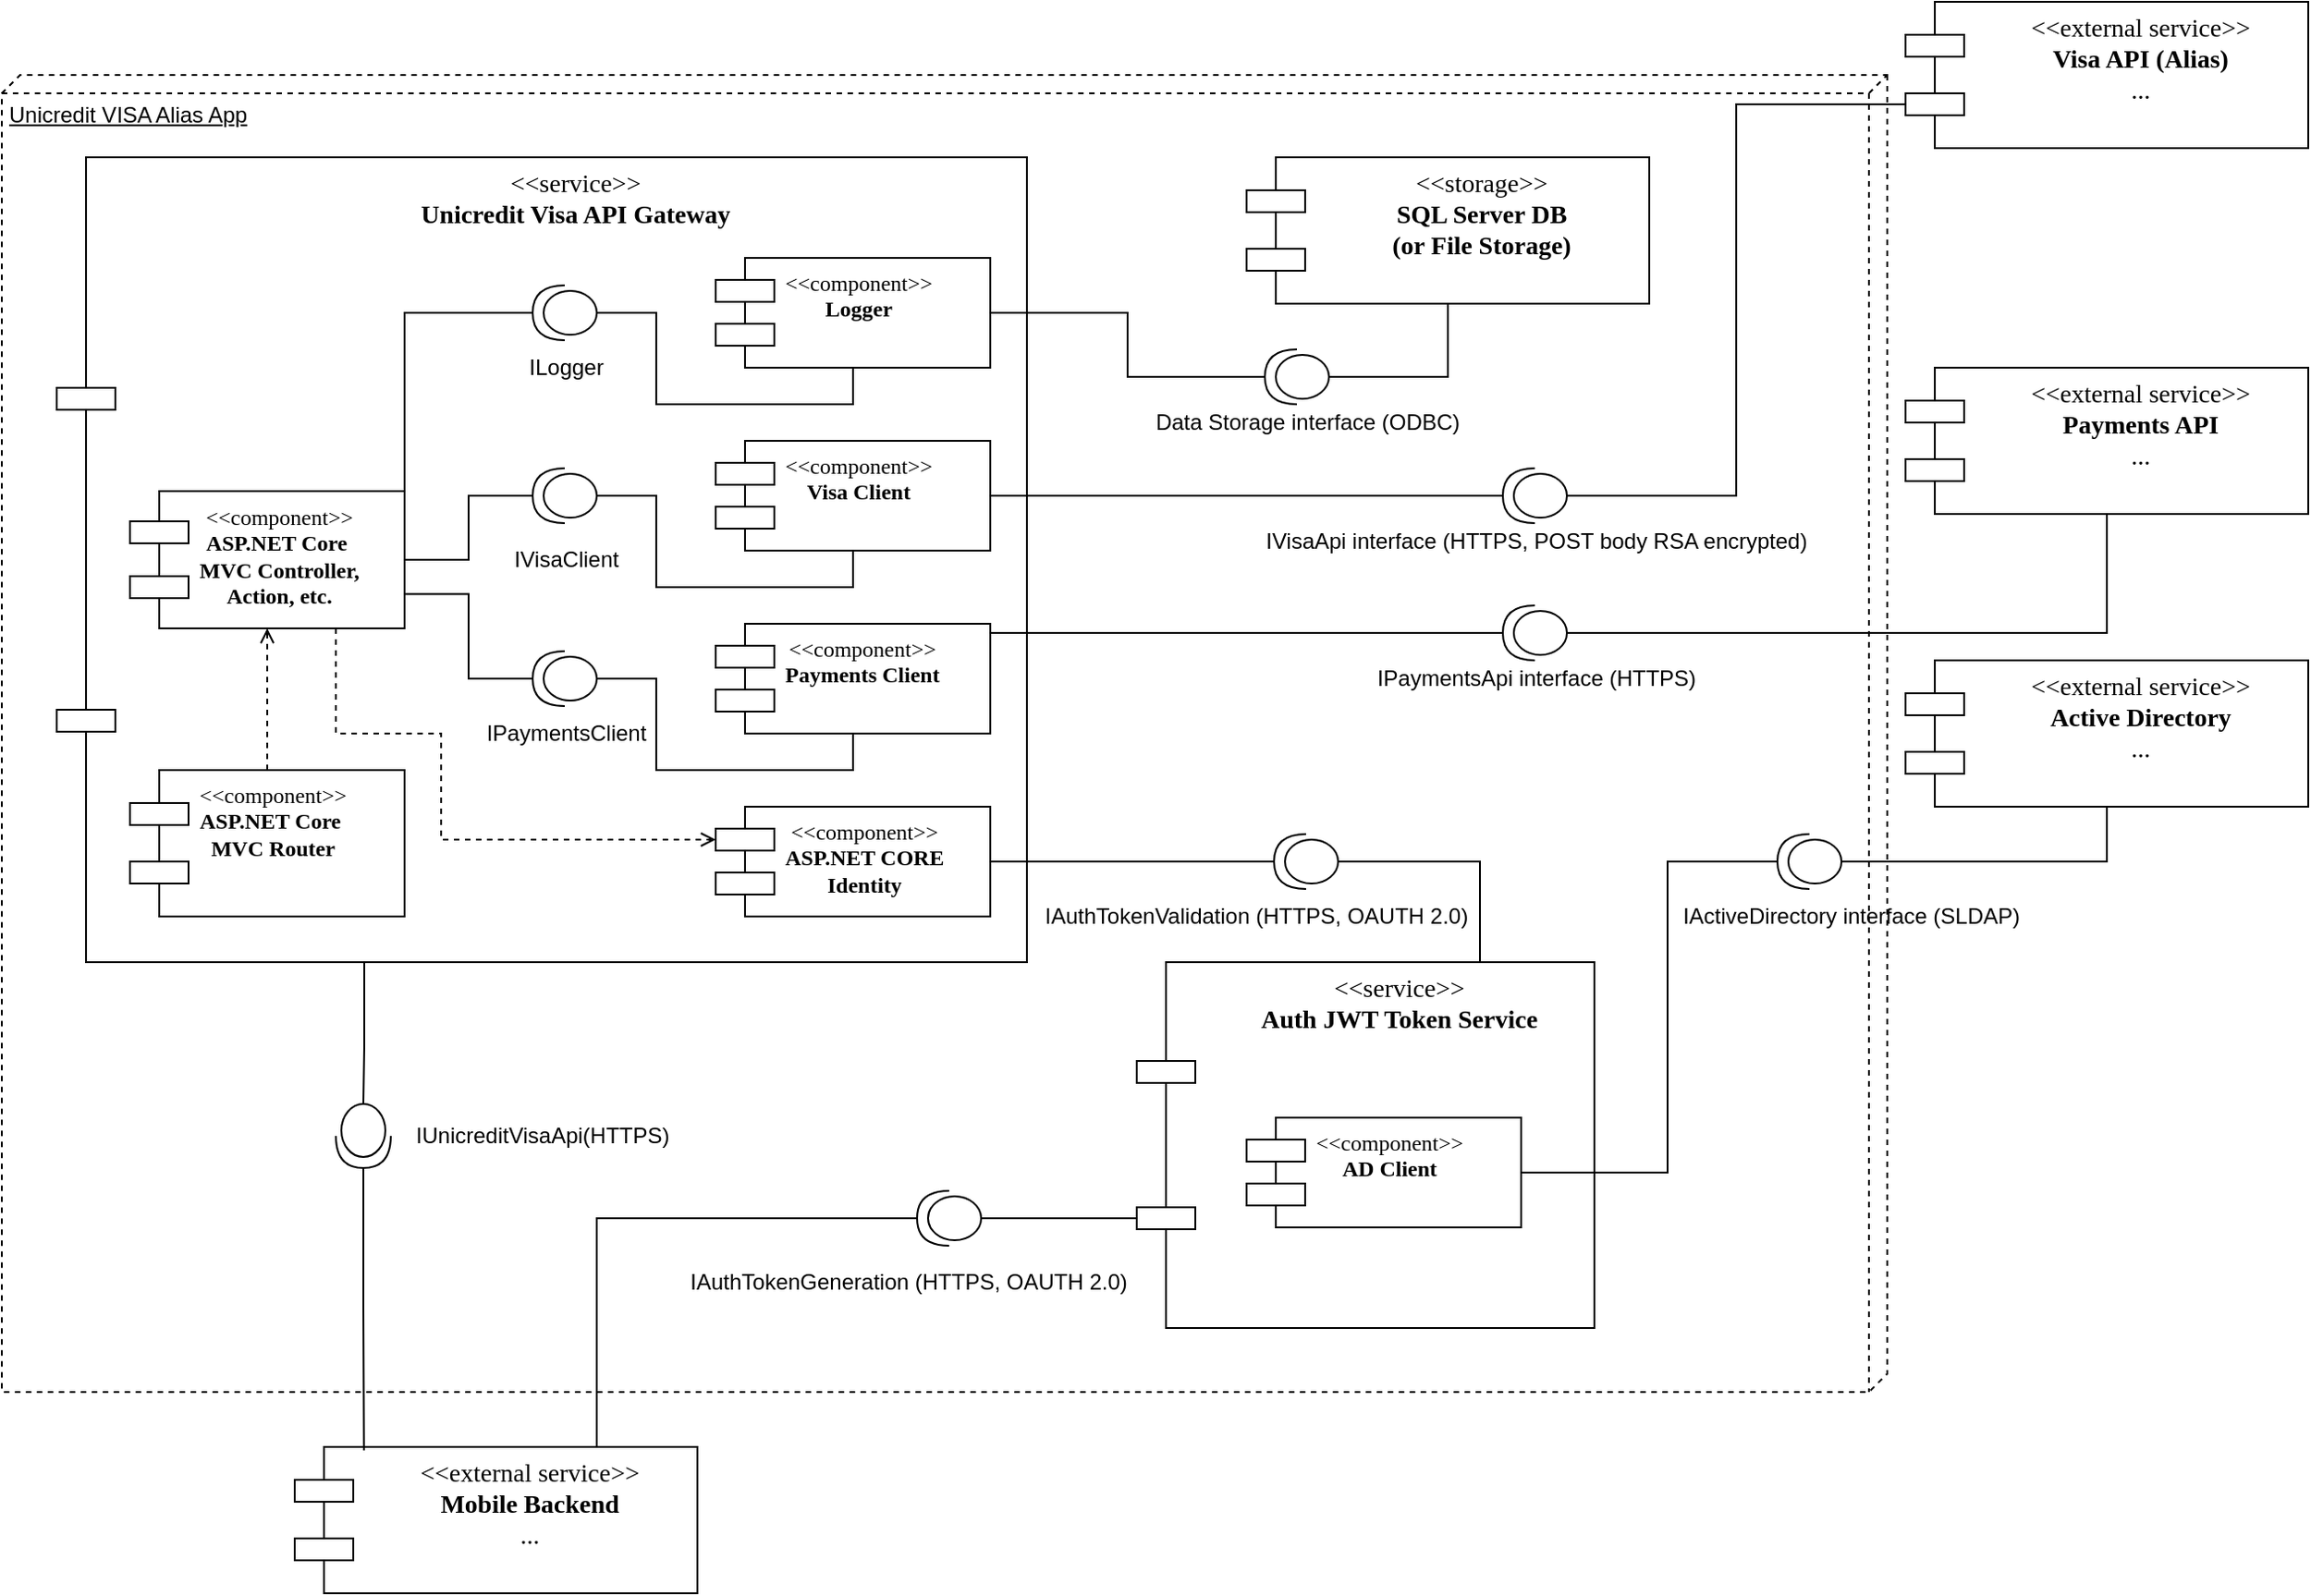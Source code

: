 <mxfile version="15.7.3" type="device"><diagram name="Page-1" id="5f0bae14-7c28-e335-631c-24af17079c00"><mxGraphModel dx="2301" dy="664" grid="1" gridSize="10" guides="1" tooltips="1" connect="1" arrows="1" fold="1" page="1" pageScale="1" pageWidth="1100" pageHeight="850" background="none" math="0" shadow="0"><root><mxCell id="0"/><mxCell id="1" parent="0"/><mxCell id="xDMxEGLW3erM2aNjTJXo-1" value="Unicredit VISA Alias App" style="verticalAlign=top;align=left;spacingTop=8;spacingLeft=2;spacingRight=12;shape=cube;size=10;direction=south;fontStyle=4;html=1;fillColor=none;dashed=1;" vertex="1" parent="1"><mxGeometry x="-180" y="80" width="1030" height="720" as="geometry"/></mxCell><mxCell id="xDMxEGLW3erM2aNjTJXo-18" style="edgeStyle=orthogonalEdgeStyle;rounded=0;orthogonalLoop=1;jettySize=auto;html=1;exitX=0.25;exitY=1;exitDx=0;exitDy=0;entryX=0;entryY=0.5;entryDx=0;entryDy=0;entryPerimeter=0;endArrow=none;endFill=0;" edge="1" parent="1" source="39150e848f15840c-5" target="o3uKNZCi6DXsyeEny_io-22"><mxGeometry relative="1" as="geometry"><Array as="points"><mxPoint x="18" y="565"/><mxPoint x="18" y="611"/></Array></mxGeometry></mxCell><mxCell id="39150e848f15840c-5" value="&lt;font style=&quot;font-size: 14px&quot;&gt;&amp;lt;&amp;lt;service&amp;gt;&amp;gt;&lt;br&gt;&lt;b&gt;Unicredit Visa API Gateway&lt;/b&gt;&lt;/font&gt;" style="shape=component;align=center;spacingLeft=35;rounded=0;shadow=0;comic=0;labelBackgroundColor=none;strokeWidth=1;fontFamily=Verdana;fontSize=12;html=1;verticalAlign=top;" parent="1" vertex="1"><mxGeometry x="-150" y="125" width="530" height="440" as="geometry"/></mxCell><mxCell id="39150e848f15840c-10" value="&lt;div style=&quot;text-align: center&quot;&gt;&lt;span&gt;&amp;lt;&amp;lt;component&amp;gt;&amp;gt;&lt;/span&gt;&lt;/div&gt;&lt;div style=&quot;text-align: center&quot;&gt;&lt;span&gt;&lt;b&gt;Visa Client&lt;/b&gt;&lt;/span&gt;&lt;/div&gt;" style="shape=component;align=left;spacingLeft=36;rounded=0;shadow=0;comic=0;labelBackgroundColor=none;strokeWidth=1;fontFamily=Verdana;fontSize=12;html=1;verticalAlign=top;" parent="1" vertex="1"><mxGeometry x="210" y="280" width="150" height="60" as="geometry"/></mxCell><mxCell id="o3uKNZCi6DXsyeEny_io-1" value="&lt;font style=&quot;font-size: 14px&quot;&gt;&amp;lt;&amp;lt;external service&amp;gt;&amp;gt;&lt;br&gt;&lt;b&gt;Visa API (Alias)&lt;br&gt;&lt;/b&gt;...&lt;br&gt;&lt;/font&gt;" style="shape=component;align=center;spacingLeft=35;rounded=0;shadow=0;comic=0;labelBackgroundColor=none;strokeWidth=1;fontFamily=Verdana;fontSize=12;html=1;verticalAlign=top;" parent="1" vertex="1"><mxGeometry x="860" y="40" width="220" height="80" as="geometry"/></mxCell><mxCell id="o3uKNZCi6DXsyeEny_io-2" value="&lt;font style=&quot;font-size: 14px&quot;&gt;&amp;lt;&amp;lt;external service&amp;gt;&amp;gt;&lt;br&gt;&lt;b&gt;Payments API&lt;br&gt;&lt;/b&gt;...&lt;br&gt;&lt;/font&gt;" style="shape=component;align=center;spacingLeft=35;rounded=0;shadow=0;comic=0;labelBackgroundColor=none;strokeWidth=1;fontFamily=Verdana;fontSize=12;html=1;verticalAlign=top;" parent="1" vertex="1"><mxGeometry x="860" y="240" width="220" height="80" as="geometry"/></mxCell><mxCell id="o3uKNZCi6DXsyeEny_io-30" style="edgeStyle=orthogonalEdgeStyle;rounded=0;orthogonalLoop=1;jettySize=auto;html=1;entryX=1;entryY=0.5;entryDx=0;entryDy=0;entryPerimeter=0;fontSize=14;endArrow=none;endFill=0;exitX=0.996;exitY=0.061;exitDx=0;exitDy=0;exitPerimeter=0;" parent="1" source="o3uKNZCi6DXsyeEny_io-3" target="o3uKNZCi6DXsyeEny_io-29" edge="1"><mxGeometry relative="1" as="geometry"><Array as="points"><mxPoint x="359" y="385"/></Array></mxGeometry></mxCell><mxCell id="o3uKNZCi6DXsyeEny_io-3" value="&lt;div style=&quot;text-align: center&quot;&gt;&lt;span&gt;&amp;lt;&amp;lt;component&amp;gt;&amp;gt;&lt;/span&gt;&lt;/div&gt;&lt;div style=&quot;text-align: center&quot;&gt;&lt;b&gt;Payments Client&lt;/b&gt;&lt;/div&gt;" style="shape=component;align=left;spacingLeft=36;rounded=0;shadow=0;comic=0;labelBackgroundColor=none;strokeWidth=1;fontFamily=Verdana;fontSize=12;html=1;verticalAlign=top;" parent="1" vertex="1"><mxGeometry x="210" y="380" width="150" height="60" as="geometry"/></mxCell><mxCell id="o3uKNZCi6DXsyeEny_io-12" style="edgeStyle=orthogonalEdgeStyle;rounded=0;orthogonalLoop=1;jettySize=auto;html=1;exitX=0.75;exitY=0;exitDx=0;exitDy=0;entryX=1;entryY=0.5;entryDx=0;entryDy=0;entryPerimeter=0;fontSize=14;endArrow=none;endFill=0;" parent="1" source="o3uKNZCi6DXsyeEny_io-5" target="o3uKNZCi6DXsyeEny_io-11" edge="1"><mxGeometry relative="1" as="geometry"><Array as="points"><mxPoint x="145" y="705"/></Array></mxGeometry></mxCell><mxCell id="o3uKNZCi6DXsyeEny_io-5" value="&lt;font style=&quot;font-size: 14px&quot;&gt;&amp;lt;&amp;lt;external service&amp;gt;&amp;gt;&lt;br&gt;&lt;b&gt;Mobile Backend&lt;br&gt;&lt;/b&gt;...&lt;br&gt;&lt;/font&gt;" style="shape=component;align=center;spacingLeft=35;rounded=0;shadow=0;comic=0;labelBackgroundColor=none;strokeWidth=1;fontFamily=Verdana;fontSize=12;html=1;verticalAlign=top;" parent="1" vertex="1"><mxGeometry x="-20" y="830" width="220" height="80" as="geometry"/></mxCell><mxCell id="o3uKNZCi6DXsyeEny_io-7" value="&lt;font style=&quot;font-size: 14px&quot;&gt;&amp;lt;&amp;lt;external service&amp;gt;&amp;gt;&lt;br&gt;&lt;b&gt;Active Directory&lt;br&gt;&lt;/b&gt;...&lt;br&gt;&lt;/font&gt;" style="shape=component;align=center;spacingLeft=35;rounded=0;shadow=0;comic=0;labelBackgroundColor=none;strokeWidth=1;fontFamily=Verdana;fontSize=12;html=1;verticalAlign=top;" parent="1" vertex="1"><mxGeometry x="860" y="400" width="220" height="80" as="geometry"/></mxCell><mxCell id="o3uKNZCi6DXsyeEny_io-20" style="edgeStyle=orthogonalEdgeStyle;rounded=0;orthogonalLoop=1;jettySize=auto;html=1;exitX=1;exitY=0.25;exitDx=0;exitDy=0;entryX=1;entryY=0.5;entryDx=0;entryDy=0;entryPerimeter=0;fontSize=14;endArrow=none;endFill=0;" parent="1" source="o3uKNZCi6DXsyeEny_io-8" target="o3uKNZCi6DXsyeEny_io-15" edge="1"><mxGeometry relative="1" as="geometry"><Array as="points"><mxPoint x="360" y="510"/><mxPoint x="515" y="510"/></Array></mxGeometry></mxCell><mxCell id="o3uKNZCi6DXsyeEny_io-8" value="&lt;div style=&quot;text-align: center&quot;&gt;&lt;span&gt;&amp;lt;&amp;lt;component&amp;gt;&amp;gt;&lt;/span&gt;&lt;/div&gt;&lt;div style=&quot;text-align: center&quot;&gt;&lt;b&gt;ASP.NET CORE&lt;/b&gt;&lt;/div&gt;&lt;div style=&quot;text-align: center&quot;&gt;&lt;b&gt;Identity&lt;/b&gt;&lt;/div&gt;" style="shape=component;align=left;spacingLeft=36;rounded=0;shadow=0;comic=0;labelBackgroundColor=none;strokeWidth=1;fontFamily=Verdana;fontSize=12;html=1;verticalAlign=top;" parent="1" vertex="1"><mxGeometry x="210" y="480" width="150" height="60" as="geometry"/></mxCell><mxCell id="o3uKNZCi6DXsyeEny_io-9" value="&lt;font style=&quot;font-size: 14px&quot;&gt;&amp;lt;&amp;lt;service&amp;gt;&amp;gt;&lt;br&gt;&lt;b&gt;Auth JWT Token Service&lt;/b&gt;&lt;br&gt;&lt;/font&gt;" style="shape=component;align=center;spacingLeft=35;rounded=0;shadow=0;comic=0;labelBackgroundColor=none;strokeWidth=1;fontFamily=Verdana;fontSize=12;html=1;verticalAlign=top;" parent="1" vertex="1"><mxGeometry x="440" y="565" width="250" height="200" as="geometry"/></mxCell><mxCell id="o3uKNZCi6DXsyeEny_io-10" value="&lt;div style=&quot;text-align: center&quot;&gt;&lt;span&gt;&amp;lt;&amp;lt;component&amp;gt;&amp;gt;&lt;/span&gt;&lt;/div&gt;&lt;div style=&quot;text-align: center&quot;&gt;&lt;b&gt;AD Client&lt;/b&gt;&lt;/div&gt;" style="shape=component;align=left;spacingLeft=36;rounded=0;shadow=0;comic=0;labelBackgroundColor=none;strokeWidth=1;fontFamily=Verdana;fontSize=12;html=1;verticalAlign=top;" parent="1" vertex="1"><mxGeometry x="500" y="650" width="150" height="60" as="geometry"/></mxCell><mxCell id="xDMxEGLW3erM2aNjTJXo-9" style="edgeStyle=orthogonalEdgeStyle;rounded=0;orthogonalLoop=1;jettySize=auto;html=1;exitX=0;exitY=0.5;exitDx=0;exitDy=0;exitPerimeter=0;entryX=0;entryY=0.7;entryDx=0;entryDy=0;endArrow=none;endFill=0;" edge="1" parent="1" source="o3uKNZCi6DXsyeEny_io-11" target="o3uKNZCi6DXsyeEny_io-9"><mxGeometry relative="1" as="geometry"/></mxCell><mxCell id="o3uKNZCi6DXsyeEny_io-11" value="" style="shape=providedRequiredInterface;verticalLabelPosition=bottom;sketch=0;fontSize=14;align=center;verticalAlign=top;rotation=-180;html=1;" parent="1" vertex="1"><mxGeometry x="320" y="690" width="35" height="30" as="geometry"/></mxCell><mxCell id="xDMxEGLW3erM2aNjTJXo-8" style="edgeStyle=orthogonalEdgeStyle;rounded=0;orthogonalLoop=1;jettySize=auto;html=1;exitX=0;exitY=0.5;exitDx=0;exitDy=0;exitPerimeter=0;entryX=0.75;entryY=0;entryDx=0;entryDy=0;endArrow=none;endFill=0;" edge="1" parent="1" source="o3uKNZCi6DXsyeEny_io-15" target="o3uKNZCi6DXsyeEny_io-9"><mxGeometry relative="1" as="geometry"/></mxCell><mxCell id="o3uKNZCi6DXsyeEny_io-15" value="" style="shape=providedRequiredInterface;verticalLabelPosition=bottom;sketch=0;fontSize=14;align=center;verticalAlign=top;rotation=-180;html=1;" parent="1" vertex="1"><mxGeometry x="515" y="495" width="35" height="30" as="geometry"/></mxCell><mxCell id="xDMxEGLW3erM2aNjTJXo-22" style="edgeStyle=orthogonalEdgeStyle;rounded=0;orthogonalLoop=1;jettySize=auto;html=1;exitX=1;exitY=0.5;exitDx=0;exitDy=0;exitPerimeter=0;entryX=0.172;entryY=0.024;entryDx=0;entryDy=0;entryPerimeter=0;endArrow=none;endFill=0;" edge="1" parent="1" source="o3uKNZCi6DXsyeEny_io-22" target="o3uKNZCi6DXsyeEny_io-5"><mxGeometry relative="1" as="geometry"/></mxCell><mxCell id="o3uKNZCi6DXsyeEny_io-22" value="" style="shape=providedRequiredInterface;verticalLabelPosition=bottom;sketch=0;fontSize=14;align=center;verticalAlign=top;rotation=90;html=1;" parent="1" vertex="1"><mxGeometry y="645" width="35" height="30" as="geometry"/></mxCell><mxCell id="o3uKNZCi6DXsyeEny_io-28" style="edgeStyle=orthogonalEdgeStyle;rounded=0;orthogonalLoop=1;jettySize=auto;html=1;exitX=0;exitY=0.5;exitDx=0;exitDy=0;exitPerimeter=0;entryX=0.5;entryY=1;entryDx=0;entryDy=0;fontSize=14;endArrow=none;endFill=0;" parent="1" source="o3uKNZCi6DXsyeEny_io-25" target="o3uKNZCi6DXsyeEny_io-7" edge="1"><mxGeometry relative="1" as="geometry"/></mxCell><mxCell id="aoNHgT3PbcZZ0hjT_KV7-1" style="edgeStyle=orthogonalEdgeStyle;rounded=0;orthogonalLoop=1;jettySize=auto;html=1;exitX=1;exitY=0.5;exitDx=0;exitDy=0;exitPerimeter=0;entryX=1;entryY=0.5;entryDx=0;entryDy=0;endArrow=none;endFill=0;" parent="1" source="o3uKNZCi6DXsyeEny_io-25" target="o3uKNZCi6DXsyeEny_io-10" edge="1"><mxGeometry relative="1" as="geometry"><Array as="points"><mxPoint x="730" y="510"/><mxPoint x="730" y="680"/></Array></mxGeometry></mxCell><mxCell id="o3uKNZCi6DXsyeEny_io-25" value="" style="shape=providedRequiredInterface;verticalLabelPosition=bottom;sketch=0;fontSize=14;align=center;verticalAlign=top;rotation=-180;html=1;" parent="1" vertex="1"><mxGeometry x="790" y="495" width="35" height="30" as="geometry"/></mxCell><mxCell id="o3uKNZCi6DXsyeEny_io-31" style="edgeStyle=orthogonalEdgeStyle;rounded=0;orthogonalLoop=1;jettySize=auto;html=1;exitX=0;exitY=0.5;exitDx=0;exitDy=0;exitPerimeter=0;entryX=0.5;entryY=1;entryDx=0;entryDy=0;fontSize=14;endArrow=none;endFill=0;" parent="1" source="o3uKNZCi6DXsyeEny_io-29" target="o3uKNZCi6DXsyeEny_io-2" edge="1"><mxGeometry relative="1" as="geometry"/></mxCell><mxCell id="o3uKNZCi6DXsyeEny_io-29" value="" style="shape=providedRequiredInterface;verticalLabelPosition=bottom;sketch=0;fontSize=14;align=center;verticalAlign=top;rotation=-180;html=1;" parent="1" vertex="1"><mxGeometry x="640" y="370" width="35" height="30" as="geometry"/></mxCell><mxCell id="o3uKNZCi6DXsyeEny_io-33" style="edgeStyle=orthogonalEdgeStyle;rounded=0;orthogonalLoop=1;jettySize=auto;html=1;exitX=0;exitY=0.5;exitDx=0;exitDy=0;exitPerimeter=0;entryX=0;entryY=0.7;entryDx=0;entryDy=0;fontSize=14;endArrow=none;endFill=0;" parent="1" source="o3uKNZCi6DXsyeEny_io-32" target="o3uKNZCi6DXsyeEny_io-1" edge="1"><mxGeometry relative="1" as="geometry"/></mxCell><mxCell id="o3uKNZCi6DXsyeEny_io-34" style="edgeStyle=orthogonalEdgeStyle;rounded=0;orthogonalLoop=1;jettySize=auto;html=1;exitX=1;exitY=0.5;exitDx=0;exitDy=0;exitPerimeter=0;entryX=1;entryY=0.5;entryDx=0;entryDy=0;fontSize=14;endArrow=none;endFill=0;" parent="1" source="o3uKNZCi6DXsyeEny_io-32" target="39150e848f15840c-10" edge="1"><mxGeometry relative="1" as="geometry"/></mxCell><mxCell id="o3uKNZCi6DXsyeEny_io-32" value="" style="shape=providedRequiredInterface;verticalLabelPosition=bottom;sketch=0;fontSize=14;align=center;verticalAlign=top;rotation=-180;html=1;" parent="1" vertex="1"><mxGeometry x="640" y="295" width="35" height="30" as="geometry"/></mxCell><mxCell id="aoNHgT3PbcZZ0hjT_KV7-2" value="IVisaApi interface (HTTPS, POST body RSA encrypted)" style="text;html=1;align=center;verticalAlign=middle;resizable=0;points=[];autosize=1;strokeColor=none;fillColor=none;" parent="1" vertex="1"><mxGeometry x="502.5" y="325" width="310" height="20" as="geometry"/></mxCell><mxCell id="aoNHgT3PbcZZ0hjT_KV7-3" value="IPaymentsApi interface (HTTPS)" style="text;html=1;align=center;verticalAlign=middle;resizable=0;points=[];autosize=1;strokeColor=none;fillColor=none;" parent="1" vertex="1"><mxGeometry x="562.5" y="400" width="190" height="20" as="geometry"/></mxCell><mxCell id="aoNHgT3PbcZZ0hjT_KV7-4" value="IActiveDirectory interface (SLDAP)" style="text;html=1;align=center;verticalAlign=middle;resizable=0;points=[];autosize=1;strokeColor=none;fillColor=none;" parent="1" vertex="1"><mxGeometry x="730" y="530" width="200" height="20" as="geometry"/></mxCell><mxCell id="aoNHgT3PbcZZ0hjT_KV7-5" value="IAuthTokenGeneration (HTTPS, OAUTH 2.0)" style="text;html=1;align=center;verticalAlign=middle;resizable=0;points=[];autosize=1;strokeColor=none;fillColor=none;" parent="1" vertex="1"><mxGeometry x="190" y="730" width="250" height="20" as="geometry"/></mxCell><mxCell id="aoNHgT3PbcZZ0hjT_KV7-6" value="IAuthTokenValidation (HTTPS, OAUTH 2.0)" style="text;html=1;align=center;verticalAlign=middle;resizable=0;points=[];autosize=1;strokeColor=none;fillColor=none;" parent="1" vertex="1"><mxGeometry x="380" y="530" width="250" height="20" as="geometry"/></mxCell><mxCell id="aoNHgT3PbcZZ0hjT_KV7-7" value="IUnicreditVisaApi(HTTPS)" style="text;html=1;align=center;verticalAlign=middle;resizable=0;points=[];autosize=1;strokeColor=none;fillColor=none;" parent="1" vertex="1"><mxGeometry x="40" y="650" width="150" height="20" as="geometry"/></mxCell><mxCell id="xDMxEGLW3erM2aNjTJXo-3" value="&lt;font style=&quot;font-size: 14px&quot;&gt;&amp;lt;&amp;lt;storage&amp;gt;&amp;gt;&lt;br&gt;&lt;b&gt;SQL Server DB&lt;br&gt;(or File Storage)&lt;br&gt;&lt;/b&gt;&lt;br&gt;&lt;/font&gt;" style="shape=component;align=center;spacingLeft=35;rounded=0;shadow=0;comic=0;labelBackgroundColor=none;strokeWidth=1;fontFamily=Verdana;fontSize=12;html=1;verticalAlign=top;" vertex="1" parent="1"><mxGeometry x="500" y="125" width="220" height="80" as="geometry"/></mxCell><mxCell id="xDMxEGLW3erM2aNjTJXo-30" style="edgeStyle=orthogonalEdgeStyle;rounded=0;orthogonalLoop=1;jettySize=auto;html=1;exitX=0.5;exitY=0;exitDx=0;exitDy=0;entryX=0.5;entryY=1;entryDx=0;entryDy=0;dashed=1;endArrow=open;endFill=0;" edge="1" parent="1" source="xDMxEGLW3erM2aNjTJXo-6" target="xDMxEGLW3erM2aNjTJXo-27"><mxGeometry relative="1" as="geometry"/></mxCell><mxCell id="xDMxEGLW3erM2aNjTJXo-6" value="&lt;div style=&quot;text-align: center&quot;&gt;&lt;span&gt;&amp;lt;&amp;lt;component&amp;gt;&amp;gt;&lt;/span&gt;&lt;/div&gt;&lt;div style=&quot;text-align: center&quot;&gt;&lt;b&gt;ASP.NET Core&amp;nbsp;&lt;/b&gt;&lt;/div&gt;&lt;div style=&quot;text-align: center&quot;&gt;&lt;b&gt;MVC&amp;nbsp;&lt;/b&gt;&lt;b&gt;Router&lt;/b&gt;&lt;/div&gt;" style="shape=component;align=left;spacingLeft=36;rounded=0;shadow=0;comic=0;labelBackgroundColor=none;strokeWidth=1;fontFamily=Verdana;fontSize=12;html=1;verticalAlign=top;" vertex="1" parent="1"><mxGeometry x="-110" y="460" width="150" height="80" as="geometry"/></mxCell><mxCell id="xDMxEGLW3erM2aNjTJXo-7" value="&lt;div style=&quot;text-align: center&quot;&gt;&lt;span&gt;&amp;lt;&amp;lt;component&amp;gt;&amp;gt;&lt;/span&gt;&lt;/div&gt;&lt;div style=&quot;text-align: center&quot;&gt;&lt;b&gt;Logger&lt;/b&gt;&lt;/div&gt;" style="shape=component;align=left;spacingLeft=36;rounded=0;shadow=0;comic=0;labelBackgroundColor=none;strokeWidth=1;fontFamily=Verdana;fontSize=12;html=1;verticalAlign=top;" vertex="1" parent="1"><mxGeometry x="210" y="180" width="150" height="60" as="geometry"/></mxCell><mxCell id="xDMxEGLW3erM2aNjTJXo-10" style="edgeStyle=orthogonalEdgeStyle;rounded=0;orthogonalLoop=1;jettySize=auto;html=1;exitX=0.25;exitY=1;exitDx=0;exitDy=0;entryX=0.21;entryY=1.002;entryDx=0;entryDy=0;entryPerimeter=0;endArrow=none;endFill=0;" edge="1" parent="1" source="39150e848f15840c-5" target="39150e848f15840c-5"><mxGeometry relative="1" as="geometry"/></mxCell><mxCell id="xDMxEGLW3erM2aNjTJXo-24" style="edgeStyle=orthogonalEdgeStyle;rounded=0;orthogonalLoop=1;jettySize=auto;html=1;exitX=1;exitY=0.5;exitDx=0;exitDy=0;exitPerimeter=0;entryX=1;entryY=0.5;entryDx=0;entryDy=0;endArrow=none;endFill=0;" edge="1" parent="1" source="xDMxEGLW3erM2aNjTJXo-23" target="xDMxEGLW3erM2aNjTJXo-7"><mxGeometry relative="1" as="geometry"/></mxCell><mxCell id="xDMxEGLW3erM2aNjTJXo-25" style="edgeStyle=orthogonalEdgeStyle;rounded=0;orthogonalLoop=1;jettySize=auto;html=1;exitX=0;exitY=0.5;exitDx=0;exitDy=0;exitPerimeter=0;entryX=0.5;entryY=1;entryDx=0;entryDy=0;endArrow=none;endFill=0;" edge="1" parent="1" source="xDMxEGLW3erM2aNjTJXo-23" target="xDMxEGLW3erM2aNjTJXo-3"><mxGeometry relative="1" as="geometry"/></mxCell><mxCell id="xDMxEGLW3erM2aNjTJXo-23" value="" style="shape=providedRequiredInterface;verticalLabelPosition=bottom;sketch=0;fontSize=14;align=center;verticalAlign=top;rotation=-180;html=1;" vertex="1" parent="1"><mxGeometry x="510" y="230" width="35" height="30" as="geometry"/></mxCell><mxCell id="xDMxEGLW3erM2aNjTJXo-26" value="Data Storage interface (ODBC)" style="text;html=1;align=center;verticalAlign=middle;resizable=0;points=[];autosize=1;strokeColor=none;fillColor=none;" vertex="1" parent="1"><mxGeometry x="442.5" y="260" width="180" height="20" as="geometry"/></mxCell><mxCell id="xDMxEGLW3erM2aNjTJXo-31" style="edgeStyle=orthogonalEdgeStyle;rounded=0;orthogonalLoop=1;jettySize=auto;html=1;exitX=0.75;exitY=1;exitDx=0;exitDy=0;entryX=0;entryY=0.3;entryDx=0;entryDy=0;dashed=1;endArrow=open;endFill=0;" edge="1" parent="1" source="xDMxEGLW3erM2aNjTJXo-27" target="o3uKNZCi6DXsyeEny_io-8"><mxGeometry relative="1" as="geometry"><Array as="points"><mxPoint x="3" y="440"/><mxPoint x="60" y="440"/><mxPoint x="60" y="498"/></Array></mxGeometry></mxCell><mxCell id="xDMxEGLW3erM2aNjTJXo-27" value="&lt;div style=&quot;text-align: center&quot;&gt;&lt;span&gt;&amp;lt;&amp;lt;component&amp;gt;&amp;gt;&lt;/span&gt;&lt;/div&gt;&lt;div style=&quot;text-align: center&quot;&gt;&lt;b&gt;ASP.NET Core&amp;nbsp;&lt;/b&gt;&lt;/div&gt;&lt;div style=&quot;text-align: center&quot;&gt;&lt;b&gt;MVC Controller,&lt;/b&gt;&lt;/div&gt;&lt;div style=&quot;text-align: center&quot;&gt;&lt;b&gt;Action, etc.&lt;/b&gt;&lt;/div&gt;" style="shape=component;align=left;spacingLeft=36;rounded=0;shadow=0;comic=0;labelBackgroundColor=none;strokeWidth=1;fontFamily=Verdana;fontSize=12;html=1;verticalAlign=top;" vertex="1" parent="1"><mxGeometry x="-110" y="307.5" width="150" height="75" as="geometry"/></mxCell><mxCell id="xDMxEGLW3erM2aNjTJXo-37" style="edgeStyle=orthogonalEdgeStyle;rounded=0;orthogonalLoop=1;jettySize=auto;html=1;exitX=0;exitY=0.5;exitDx=0;exitDy=0;exitPerimeter=0;entryX=0.5;entryY=1;entryDx=0;entryDy=0;endArrow=none;endFill=0;" edge="1" parent="1" source="xDMxEGLW3erM2aNjTJXo-32" target="xDMxEGLW3erM2aNjTJXo-7"><mxGeometry relative="1" as="geometry"/></mxCell><mxCell id="xDMxEGLW3erM2aNjTJXo-40" style="edgeStyle=orthogonalEdgeStyle;rounded=0;orthogonalLoop=1;jettySize=auto;html=1;exitX=1;exitY=0.5;exitDx=0;exitDy=0;exitPerimeter=0;entryX=1;entryY=0.25;entryDx=0;entryDy=0;endArrow=none;endFill=0;" edge="1" parent="1" source="xDMxEGLW3erM2aNjTJXo-32" target="xDMxEGLW3erM2aNjTJXo-27"><mxGeometry relative="1" as="geometry"><Array as="points"><mxPoint x="40" y="210"/></Array></mxGeometry></mxCell><mxCell id="xDMxEGLW3erM2aNjTJXo-32" value="" style="shape=providedRequiredInterface;verticalLabelPosition=bottom;sketch=0;fontSize=14;align=center;verticalAlign=top;rotation=-180;html=1;" vertex="1" parent="1"><mxGeometry x="110" y="195" width="35" height="30" as="geometry"/></mxCell><mxCell id="xDMxEGLW3erM2aNjTJXo-36" style="edgeStyle=orthogonalEdgeStyle;rounded=0;orthogonalLoop=1;jettySize=auto;html=1;exitX=0;exitY=0.5;exitDx=0;exitDy=0;exitPerimeter=0;entryX=0.5;entryY=1;entryDx=0;entryDy=0;endArrow=none;endFill=0;" edge="1" parent="1" source="xDMxEGLW3erM2aNjTJXo-33" target="39150e848f15840c-10"><mxGeometry relative="1" as="geometry"/></mxCell><mxCell id="xDMxEGLW3erM2aNjTJXo-39" style="edgeStyle=orthogonalEdgeStyle;rounded=0;orthogonalLoop=1;jettySize=auto;html=1;exitX=1;exitY=0.5;exitDx=0;exitDy=0;exitPerimeter=0;entryX=1;entryY=0.5;entryDx=0;entryDy=0;endArrow=none;endFill=0;" edge="1" parent="1" source="xDMxEGLW3erM2aNjTJXo-33" target="xDMxEGLW3erM2aNjTJXo-27"><mxGeometry relative="1" as="geometry"/></mxCell><mxCell id="xDMxEGLW3erM2aNjTJXo-33" value="" style="shape=providedRequiredInterface;verticalLabelPosition=bottom;sketch=0;fontSize=14;align=center;verticalAlign=top;rotation=-180;html=1;" vertex="1" parent="1"><mxGeometry x="110" y="295" width="35" height="30" as="geometry"/></mxCell><mxCell id="xDMxEGLW3erM2aNjTJXo-35" style="edgeStyle=orthogonalEdgeStyle;rounded=0;orthogonalLoop=1;jettySize=auto;html=1;exitX=0;exitY=0.5;exitDx=0;exitDy=0;exitPerimeter=0;entryX=0.5;entryY=1;entryDx=0;entryDy=0;endArrow=none;endFill=0;" edge="1" parent="1" source="xDMxEGLW3erM2aNjTJXo-34" target="o3uKNZCi6DXsyeEny_io-3"><mxGeometry relative="1" as="geometry"/></mxCell><mxCell id="xDMxEGLW3erM2aNjTJXo-38" style="edgeStyle=orthogonalEdgeStyle;rounded=0;orthogonalLoop=1;jettySize=auto;html=1;exitX=1;exitY=0.5;exitDx=0;exitDy=0;exitPerimeter=0;entryX=1;entryY=0.75;entryDx=0;entryDy=0;endArrow=none;endFill=0;" edge="1" parent="1" source="xDMxEGLW3erM2aNjTJXo-34" target="xDMxEGLW3erM2aNjTJXo-27"><mxGeometry relative="1" as="geometry"/></mxCell><mxCell id="xDMxEGLW3erM2aNjTJXo-34" value="" style="shape=providedRequiredInterface;verticalLabelPosition=bottom;sketch=0;fontSize=14;align=center;verticalAlign=top;rotation=-180;html=1;" vertex="1" parent="1"><mxGeometry x="110" y="395" width="35" height="30" as="geometry"/></mxCell><mxCell id="xDMxEGLW3erM2aNjTJXo-41" value="ILogger" style="text;html=1;align=center;verticalAlign=middle;resizable=0;points=[];autosize=1;strokeColor=none;fillColor=none;" vertex="1" parent="1"><mxGeometry x="97.5" y="230" width="60" height="20" as="geometry"/></mxCell><mxCell id="xDMxEGLW3erM2aNjTJXo-42" value="IVisaClient&lt;span style=&quot;color: rgba(0 , 0 , 0 , 0) ; font-family: monospace ; font-size: 0px&quot;&gt;%3CmxGraphModel%3E%3Croot%3E%3CmxCell%20id%3D%220%22%2F%3E%3CmxCell%20id%3D%221%22%20parent%3D%220%22%2F%3E%3CmxCell%20id%3D%222%22%20value%3D%22ILogger%22%20style%3D%22text%3Bhtml%3D1%3Balign%3Dcenter%3BverticalAlign%3Dmiddle%3Bresizable%3D0%3Bpoints%3D%5B%5D%3Bautosize%3D1%3BstrokeColor%3Dnone%3BfillColor%3Dnone%3B%22%20vertex%3D%221%22%20parent%3D%221%22%3E%3CmxGeometry%20x%3D%2297.5%22%20y%3D%22230%22%20width%3D%2260%22%20height%3D%2220%22%20as%3D%22geometry%22%2F%3E%3C%2FmxCell%3E%3C%2Froot%3E%3C%2FmxGraphModel%3E&lt;/span&gt;&lt;span style=&quot;color: rgba(0 , 0 , 0 , 0) ; font-family: monospace ; font-size: 0px&quot;&gt;%3CmxGraphModel%3E%3Croot%3E%3CmxCell%20id%3D%220%22%2F%3E%3CmxCell%20id%3D%221%22%20parent%3D%220%22%2F%3E%3CmxCell%20id%3D%222%22%20value%3D%22ILogger%22%20style%3D%22text%3Bhtml%3D1%3Balign%3Dcenter%3BverticalAlign%3Dmiddle%3Bresizable%3D0%3Bpoints%3D%5B%5D%3Bautosize%3D1%3BstrokeColor%3Dnone%3BfillColor%3Dnone%3B%22%20vertex%3D%221%22%20parent%3D%221%22%3E%3CmxGeometry%20x%3D%2297.5%22%20y%3D%22230%22%20width%3D%2260%22%20height%3D%2220%22%20as%3D%22geometry%22%2F%3E%3C%2FmxCell%3E%3C%2Froot%3E%3C%2FmxGraphModel%3E&lt;/span&gt;" style="text;html=1;align=center;verticalAlign=middle;resizable=0;points=[];autosize=1;strokeColor=none;fillColor=none;" vertex="1" parent="1"><mxGeometry x="92.5" y="335" width="70" height="20" as="geometry"/></mxCell><mxCell id="xDMxEGLW3erM2aNjTJXo-43" value="IPaymentsClient" style="text;html=1;align=center;verticalAlign=middle;resizable=0;points=[];autosize=1;strokeColor=none;fillColor=none;" vertex="1" parent="1"><mxGeometry x="77.5" y="430" width="100" height="20" as="geometry"/></mxCell></root></mxGraphModel></diagram></mxfile>